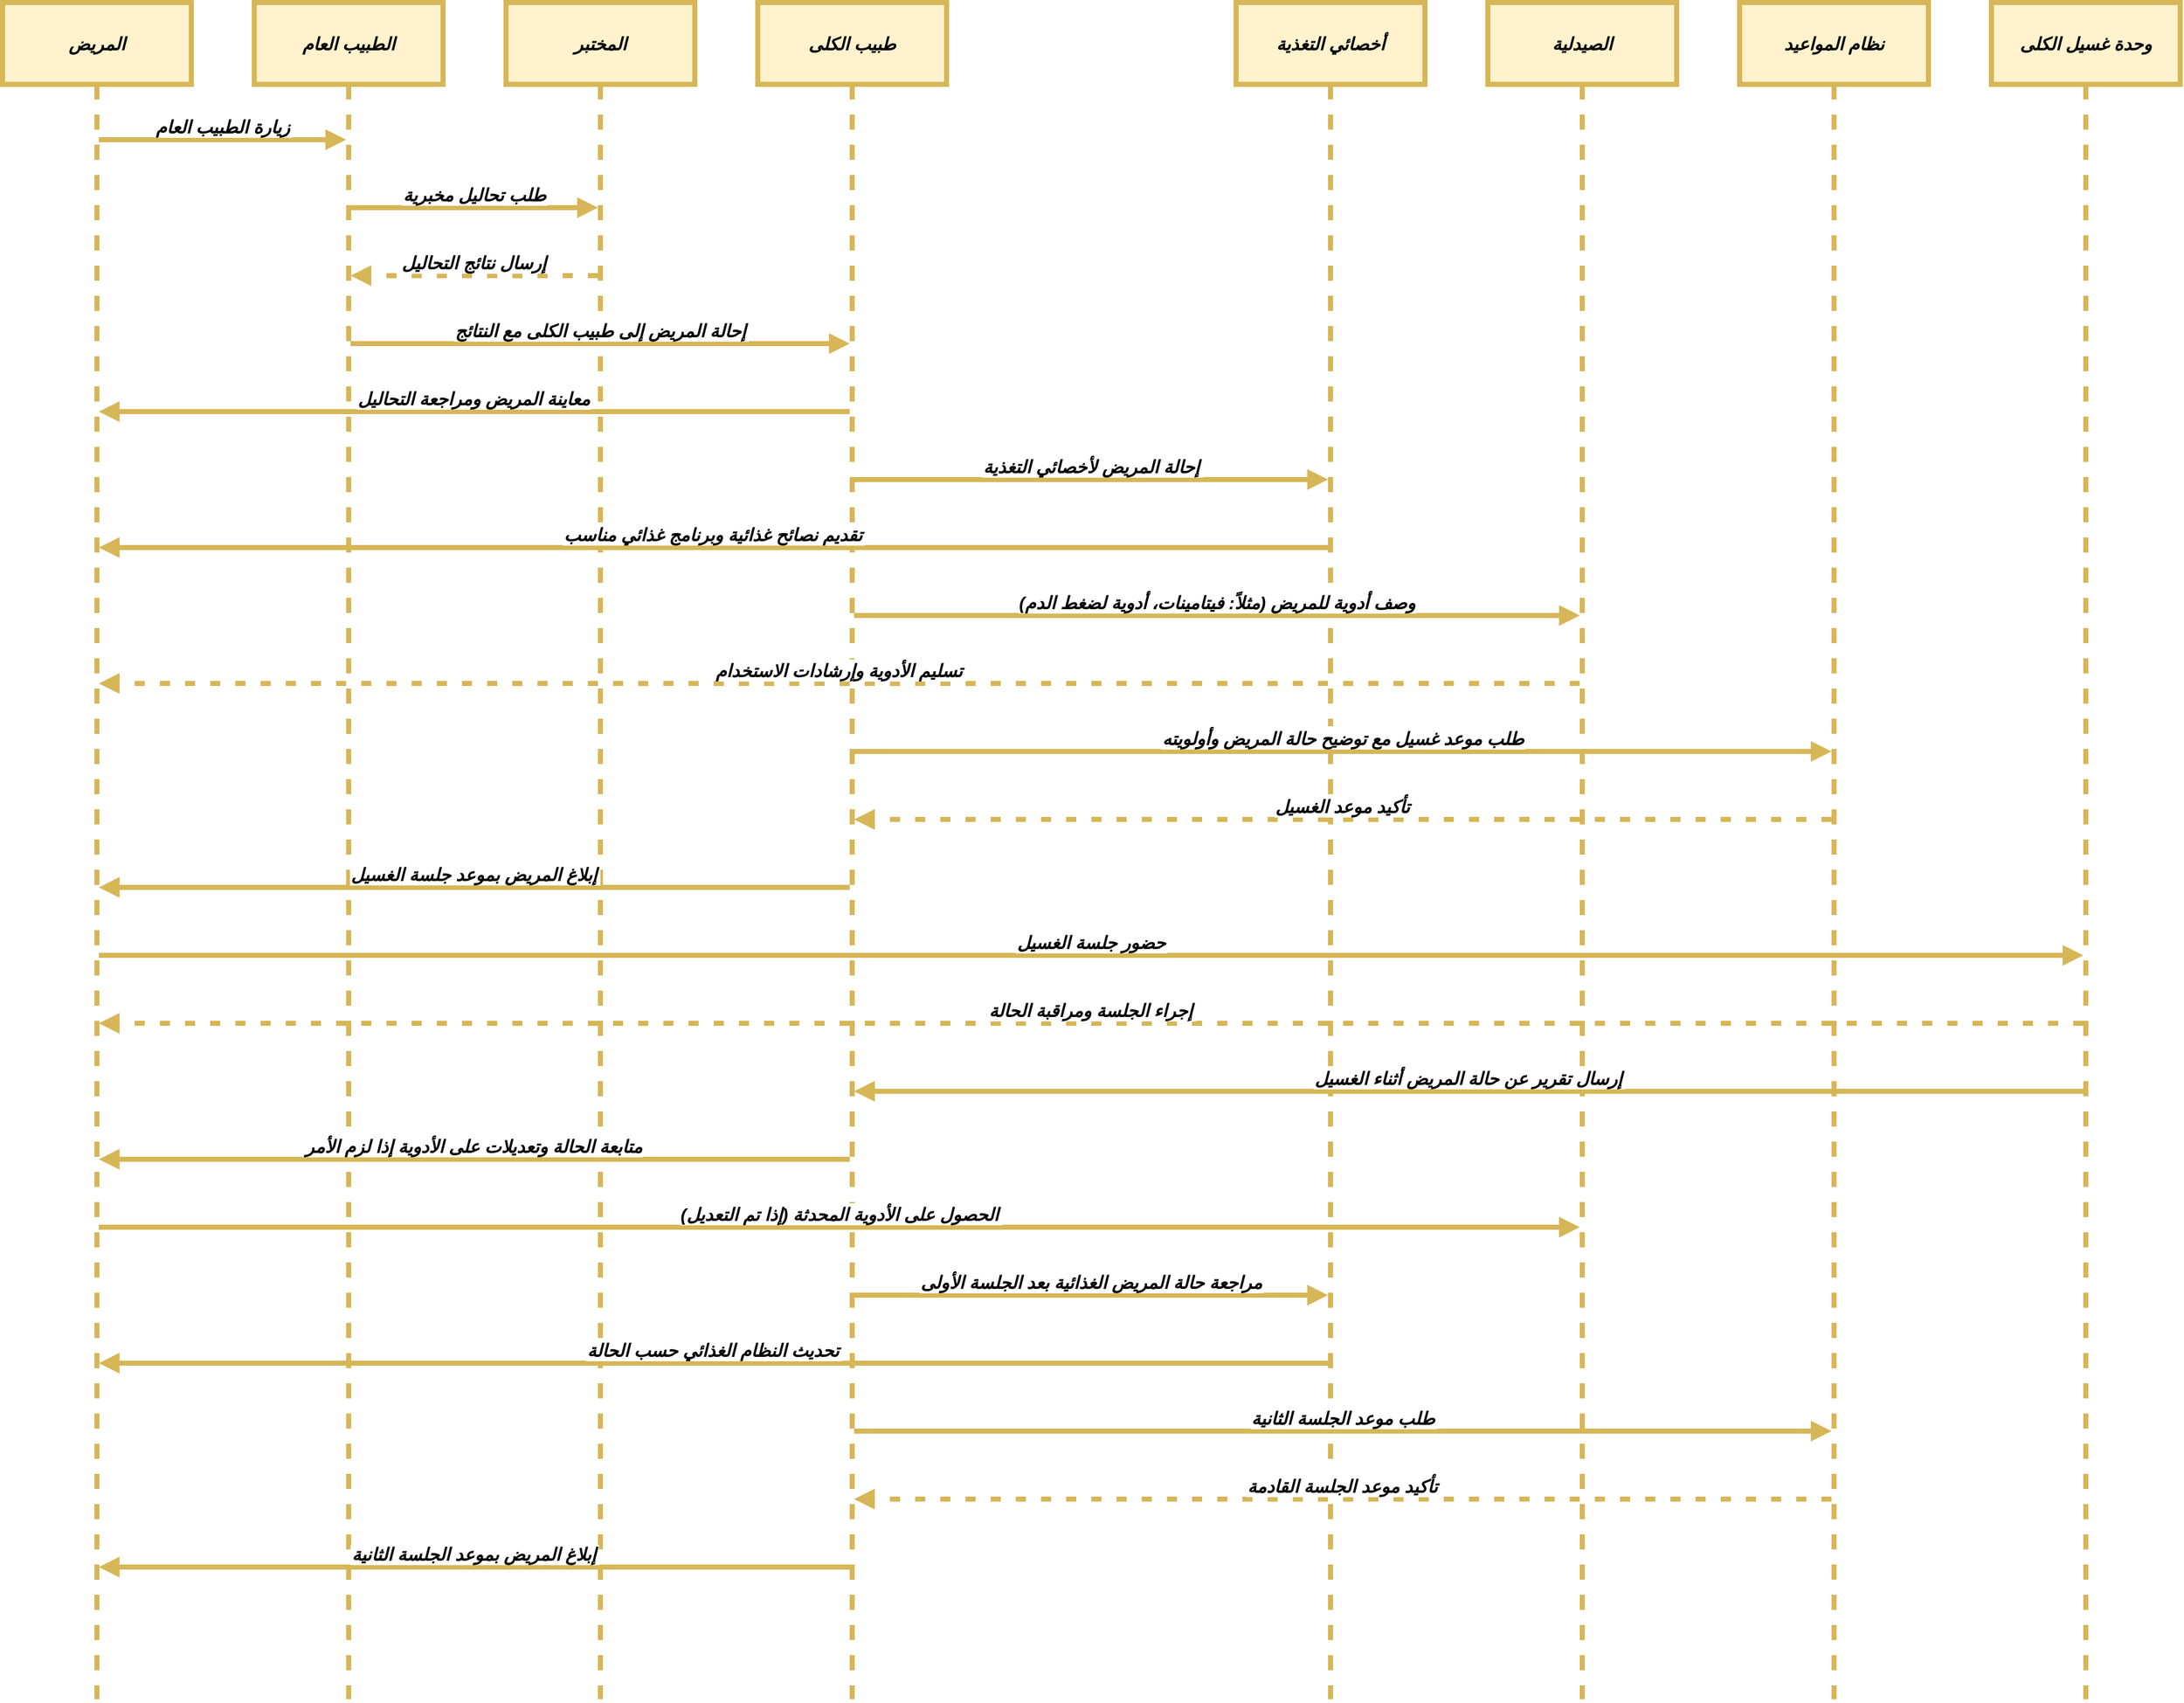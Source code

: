 <mxfile version="26.0.11">
  <diagram name="Page-1" id="xpbaxxYKT5AD7QV_elxN">
    <mxGraphModel dx="2196" dy="-2033" grid="1" gridSize="10" guides="1" tooltips="1" connect="1" arrows="1" fold="1" page="1" pageScale="1" pageWidth="850" pageHeight="1100" math="0" shadow="0">
      <root>
        <mxCell id="0" />
        <mxCell id="1" parent="0" />
        <mxCell id="uzLeT-ftwqVu-U7Tmw_t-133" value="" style="group;movable=1;resizable=1;rotatable=1;deletable=1;editable=1;locked=0;connectable=1;" vertex="1" connectable="0" parent="1">
          <mxGeometry x="20" y="3890" width="1730" height="1348" as="geometry" />
        </mxCell>
        <mxCell id="uzLeT-ftwqVu-U7Tmw_t-103" value="المريض" style="shape=umlLifeline;perimeter=lifelinePerimeter;whiteSpace=wrap;container=1;dropTarget=0;collapsible=0;recursiveResize=0;outlineConnect=0;portConstraint=eastwest;newEdgeStyle={&quot;edgeStyle&quot;:&quot;elbowEdgeStyle&quot;,&quot;elbow&quot;:&quot;vertical&quot;,&quot;curved&quot;:0,&quot;rounded&quot;:0};size=65;fontStyle=3;fontSize=14;fillColor=#fff2cc;strokeColor=#d6b656;strokeWidth=4;movable=1;resizable=1;rotatable=1;deletable=1;editable=1;locked=0;connectable=1;" vertex="1" parent="uzLeT-ftwqVu-U7Tmw_t-133">
          <mxGeometry width="150" height="1348" as="geometry" />
        </mxCell>
        <mxCell id="uzLeT-ftwqVu-U7Tmw_t-104" value="الطبيب العام" style="shape=umlLifeline;perimeter=lifelinePerimeter;whiteSpace=wrap;container=1;dropTarget=0;collapsible=0;recursiveResize=0;outlineConnect=0;portConstraint=eastwest;newEdgeStyle={&quot;edgeStyle&quot;:&quot;elbowEdgeStyle&quot;,&quot;elbow&quot;:&quot;vertical&quot;,&quot;curved&quot;:0,&quot;rounded&quot;:0};size=65;fontStyle=3;fontSize=14;fillColor=#fff2cc;strokeColor=#d6b656;strokeWidth=4;movable=1;resizable=1;rotatable=1;deletable=1;editable=1;locked=0;connectable=1;" vertex="1" parent="uzLeT-ftwqVu-U7Tmw_t-133">
          <mxGeometry x="200" width="150" height="1348" as="geometry" />
        </mxCell>
        <mxCell id="uzLeT-ftwqVu-U7Tmw_t-105" value="المختبر" style="shape=umlLifeline;perimeter=lifelinePerimeter;whiteSpace=wrap;container=1;dropTarget=0;collapsible=0;recursiveResize=0;outlineConnect=0;portConstraint=eastwest;newEdgeStyle={&quot;edgeStyle&quot;:&quot;elbowEdgeStyle&quot;,&quot;elbow&quot;:&quot;vertical&quot;,&quot;curved&quot;:0,&quot;rounded&quot;:0};size=65;fontStyle=3;fontSize=14;fillColor=#fff2cc;strokeColor=#d6b656;strokeWidth=4;movable=1;resizable=1;rotatable=1;deletable=1;editable=1;locked=0;connectable=1;" vertex="1" parent="uzLeT-ftwqVu-U7Tmw_t-133">
          <mxGeometry x="400" width="150" height="1348" as="geometry" />
        </mxCell>
        <mxCell id="uzLeT-ftwqVu-U7Tmw_t-106" value="طبيب الكلى" style="shape=umlLifeline;perimeter=lifelinePerimeter;whiteSpace=wrap;container=1;dropTarget=0;collapsible=0;recursiveResize=0;outlineConnect=0;portConstraint=eastwest;newEdgeStyle={&quot;edgeStyle&quot;:&quot;elbowEdgeStyle&quot;,&quot;elbow&quot;:&quot;vertical&quot;,&quot;curved&quot;:0,&quot;rounded&quot;:0};size=65;fontStyle=3;fontSize=14;fillColor=#fff2cc;strokeColor=#d6b656;strokeWidth=4;movable=1;resizable=1;rotatable=1;deletable=1;editable=1;locked=0;connectable=1;" vertex="1" parent="uzLeT-ftwqVu-U7Tmw_t-133">
          <mxGeometry x="600" width="150" height="1348" as="geometry" />
        </mxCell>
        <mxCell id="uzLeT-ftwqVu-U7Tmw_t-107" value="أخصائي التغذية" style="shape=umlLifeline;perimeter=lifelinePerimeter;whiteSpace=wrap;container=1;dropTarget=0;collapsible=0;recursiveResize=0;outlineConnect=0;portConstraint=eastwest;newEdgeStyle={&quot;edgeStyle&quot;:&quot;elbowEdgeStyle&quot;,&quot;elbow&quot;:&quot;vertical&quot;,&quot;curved&quot;:0,&quot;rounded&quot;:0};size=65;fontStyle=3;fontSize=14;fillColor=#fff2cc;strokeColor=#d6b656;strokeWidth=4;movable=1;resizable=1;rotatable=1;deletable=1;editable=1;locked=0;connectable=1;" vertex="1" parent="uzLeT-ftwqVu-U7Tmw_t-133">
          <mxGeometry x="980" width="150" height="1348" as="geometry" />
        </mxCell>
        <mxCell id="uzLeT-ftwqVu-U7Tmw_t-108" value="الصيدلية" style="shape=umlLifeline;perimeter=lifelinePerimeter;whiteSpace=wrap;container=1;dropTarget=0;collapsible=0;recursiveResize=0;outlineConnect=0;portConstraint=eastwest;newEdgeStyle={&quot;edgeStyle&quot;:&quot;elbowEdgeStyle&quot;,&quot;elbow&quot;:&quot;vertical&quot;,&quot;curved&quot;:0,&quot;rounded&quot;:0};size=65;fontStyle=3;fontSize=14;fillColor=#fff2cc;strokeColor=#d6b656;strokeWidth=4;movable=1;resizable=1;rotatable=1;deletable=1;editable=1;locked=0;connectable=1;" vertex="1" parent="uzLeT-ftwqVu-U7Tmw_t-133">
          <mxGeometry x="1180" width="150" height="1348" as="geometry" />
        </mxCell>
        <mxCell id="uzLeT-ftwqVu-U7Tmw_t-109" value="نظام المواعيد" style="shape=umlLifeline;perimeter=lifelinePerimeter;whiteSpace=wrap;container=1;dropTarget=0;collapsible=0;recursiveResize=0;outlineConnect=0;portConstraint=eastwest;newEdgeStyle={&quot;edgeStyle&quot;:&quot;elbowEdgeStyle&quot;,&quot;elbow&quot;:&quot;vertical&quot;,&quot;curved&quot;:0,&quot;rounded&quot;:0};size=65;fontStyle=3;fontSize=14;fillColor=#fff2cc;strokeColor=#d6b656;strokeWidth=4;movable=1;resizable=1;rotatable=1;deletable=1;editable=1;locked=0;connectable=1;" vertex="1" parent="uzLeT-ftwqVu-U7Tmw_t-133">
          <mxGeometry x="1380" width="150" height="1348" as="geometry" />
        </mxCell>
        <mxCell id="uzLeT-ftwqVu-U7Tmw_t-110" value="وحدة غسيل الكلى" style="shape=umlLifeline;perimeter=lifelinePerimeter;whiteSpace=wrap;container=1;dropTarget=0;collapsible=0;recursiveResize=0;outlineConnect=0;portConstraint=eastwest;newEdgeStyle={&quot;edgeStyle&quot;:&quot;elbowEdgeStyle&quot;,&quot;elbow&quot;:&quot;vertical&quot;,&quot;curved&quot;:0,&quot;rounded&quot;:0};size=65;fontStyle=3;fontSize=14;fillColor=#fff2cc;strokeColor=#d6b656;strokeWidth=4;movable=1;resizable=1;rotatable=1;deletable=1;editable=1;locked=0;connectable=1;" vertex="1" parent="uzLeT-ftwqVu-U7Tmw_t-133">
          <mxGeometry x="1580" width="150" height="1348" as="geometry" />
        </mxCell>
        <mxCell id="uzLeT-ftwqVu-U7Tmw_t-111" value="زيارة الطبيب العام" style="verticalAlign=bottom;edgeStyle=elbowEdgeStyle;elbow=vertical;curved=0;rounded=0;endArrow=block;fontStyle=3;fontSize=14;fillColor=#fff2cc;strokeColor=#d6b656;strokeWidth=4;movable=1;resizable=1;rotatable=1;deletable=1;editable=1;locked=0;connectable=1;" edge="1" parent="uzLeT-ftwqVu-U7Tmw_t-133" source="uzLeT-ftwqVu-U7Tmw_t-103" target="uzLeT-ftwqVu-U7Tmw_t-104">
          <mxGeometry relative="1" as="geometry">
            <Array as="points">
              <mxPoint x="184" y="109" />
            </Array>
          </mxGeometry>
        </mxCell>
        <mxCell id="uzLeT-ftwqVu-U7Tmw_t-112" value="طلب تحاليل مخبرية" style="verticalAlign=bottom;edgeStyle=elbowEdgeStyle;elbow=vertical;curved=0;rounded=0;endArrow=block;fontStyle=3;fontSize=14;fillColor=#fff2cc;strokeColor=#d6b656;strokeWidth=4;movable=1;resizable=1;rotatable=1;deletable=1;editable=1;locked=0;connectable=1;" edge="1" parent="uzLeT-ftwqVu-U7Tmw_t-133" source="uzLeT-ftwqVu-U7Tmw_t-104" target="uzLeT-ftwqVu-U7Tmw_t-105">
          <mxGeometry relative="1" as="geometry">
            <Array as="points">
              <mxPoint x="384" y="163" />
            </Array>
          </mxGeometry>
        </mxCell>
        <mxCell id="uzLeT-ftwqVu-U7Tmw_t-113" value="إرسال نتائج التحاليل" style="verticalAlign=bottom;edgeStyle=elbowEdgeStyle;elbow=vertical;curved=0;rounded=0;dashed=1;dashPattern=2 3;endArrow=block;fontStyle=3;fontSize=14;fillColor=#fff2cc;strokeColor=#d6b656;strokeWidth=4;movable=1;resizable=1;rotatable=1;deletable=1;editable=1;locked=0;connectable=1;" edge="1" parent="uzLeT-ftwqVu-U7Tmw_t-133" source="uzLeT-ftwqVu-U7Tmw_t-105" target="uzLeT-ftwqVu-U7Tmw_t-104">
          <mxGeometry relative="1" as="geometry">
            <Array as="points">
              <mxPoint x="387" y="217" />
            </Array>
          </mxGeometry>
        </mxCell>
        <mxCell id="uzLeT-ftwqVu-U7Tmw_t-114" value="إحالة المريض إلى طبيب الكلى مع النتائج" style="verticalAlign=bottom;edgeStyle=elbowEdgeStyle;elbow=vertical;curved=0;rounded=0;endArrow=block;fontStyle=3;fontSize=14;fillColor=#fff2cc;strokeColor=#d6b656;strokeWidth=4;movable=1;resizable=1;rotatable=1;deletable=1;editable=1;locked=0;connectable=1;" edge="1" parent="uzLeT-ftwqVu-U7Tmw_t-133" source="uzLeT-ftwqVu-U7Tmw_t-104" target="uzLeT-ftwqVu-U7Tmw_t-106">
          <mxGeometry relative="1" as="geometry">
            <Array as="points">
              <mxPoint x="484" y="271" />
            </Array>
          </mxGeometry>
        </mxCell>
        <mxCell id="uzLeT-ftwqVu-U7Tmw_t-115" value="معاينة المريض ومراجعة التحاليل" style="verticalAlign=bottom;edgeStyle=elbowEdgeStyle;elbow=vertical;curved=0;rounded=0;endArrow=block;fontStyle=3;fontSize=14;fillColor=#fff2cc;strokeColor=#d6b656;strokeWidth=4;movable=1;resizable=1;rotatable=1;deletable=1;editable=1;locked=0;connectable=1;" edge="1" parent="uzLeT-ftwqVu-U7Tmw_t-133" source="uzLeT-ftwqVu-U7Tmw_t-106" target="uzLeT-ftwqVu-U7Tmw_t-103">
          <mxGeometry relative="1" as="geometry">
            <Array as="points">
              <mxPoint x="387" y="325" />
            </Array>
          </mxGeometry>
        </mxCell>
        <mxCell id="uzLeT-ftwqVu-U7Tmw_t-116" value="إحالة المريض لأخصائي التغذية" style="verticalAlign=bottom;edgeStyle=elbowEdgeStyle;elbow=vertical;curved=0;rounded=0;endArrow=block;fontStyle=3;fontSize=14;fillColor=#fff2cc;strokeColor=#d6b656;strokeWidth=4;movable=1;resizable=1;rotatable=1;deletable=1;editable=1;locked=0;connectable=1;" edge="1" parent="uzLeT-ftwqVu-U7Tmw_t-133" source="uzLeT-ftwqVu-U7Tmw_t-106" target="uzLeT-ftwqVu-U7Tmw_t-107">
          <mxGeometry relative="1" as="geometry">
            <Array as="points">
              <mxPoint x="874" y="379" />
            </Array>
          </mxGeometry>
        </mxCell>
        <mxCell id="uzLeT-ftwqVu-U7Tmw_t-117" value="تقديم نصائح غذائية وبرنامج غذائي مناسب" style="verticalAlign=bottom;edgeStyle=elbowEdgeStyle;elbow=vertical;curved=0;rounded=0;endArrow=block;fontStyle=3;fontSize=14;fillColor=#fff2cc;strokeColor=#d6b656;strokeWidth=4;movable=1;resizable=1;rotatable=1;deletable=1;editable=1;locked=0;connectable=1;" edge="1" parent="uzLeT-ftwqVu-U7Tmw_t-133" source="uzLeT-ftwqVu-U7Tmw_t-107" target="uzLeT-ftwqVu-U7Tmw_t-103">
          <mxGeometry relative="1" as="geometry">
            <Array as="points">
              <mxPoint x="577" y="433" />
            </Array>
          </mxGeometry>
        </mxCell>
        <mxCell id="uzLeT-ftwqVu-U7Tmw_t-118" value="وصف أدوية للمريض (مثلاً: فيتامينات، أدوية لضغط الدم)" style="verticalAlign=bottom;edgeStyle=elbowEdgeStyle;elbow=vertical;curved=0;rounded=0;endArrow=block;fontStyle=3;fontSize=14;fillColor=#fff2cc;strokeColor=#d6b656;strokeWidth=4;movable=1;resizable=1;rotatable=1;deletable=1;editable=1;locked=0;connectable=1;" edge="1" parent="uzLeT-ftwqVu-U7Tmw_t-133" source="uzLeT-ftwqVu-U7Tmw_t-106" target="uzLeT-ftwqVu-U7Tmw_t-108">
          <mxGeometry relative="1" as="geometry">
            <Array as="points">
              <mxPoint x="974" y="487" />
            </Array>
          </mxGeometry>
        </mxCell>
        <mxCell id="uzLeT-ftwqVu-U7Tmw_t-119" value="تسليم الأدوية وإرشادات الاستخدام" style="verticalAlign=bottom;edgeStyle=elbowEdgeStyle;elbow=vertical;curved=0;rounded=0;dashed=1;dashPattern=2 3;endArrow=block;fontStyle=3;fontSize=14;fillColor=#fff2cc;strokeColor=#d6b656;strokeWidth=4;movable=1;resizable=1;rotatable=1;deletable=1;editable=1;locked=0;connectable=1;" edge="1" parent="uzLeT-ftwqVu-U7Tmw_t-133" source="uzLeT-ftwqVu-U7Tmw_t-108" target="uzLeT-ftwqVu-U7Tmw_t-103">
          <mxGeometry relative="1" as="geometry">
            <Array as="points">
              <mxPoint x="677" y="541" />
            </Array>
          </mxGeometry>
        </mxCell>
        <mxCell id="uzLeT-ftwqVu-U7Tmw_t-120" value="طلب موعد غسيل مع توضيح حالة المريض وأولويته" style="verticalAlign=bottom;edgeStyle=elbowEdgeStyle;elbow=vertical;curved=0;rounded=0;endArrow=block;fontStyle=3;fontSize=14;fillColor=#fff2cc;strokeColor=#d6b656;strokeWidth=4;movable=1;resizable=1;rotatable=1;deletable=1;editable=1;locked=0;connectable=1;" edge="1" parent="uzLeT-ftwqVu-U7Tmw_t-133" source="uzLeT-ftwqVu-U7Tmw_t-106" target="uzLeT-ftwqVu-U7Tmw_t-109">
          <mxGeometry relative="1" as="geometry">
            <Array as="points">
              <mxPoint x="1074" y="595" />
            </Array>
          </mxGeometry>
        </mxCell>
        <mxCell id="uzLeT-ftwqVu-U7Tmw_t-121" value="تأكيد موعد الغسيل" style="verticalAlign=bottom;edgeStyle=elbowEdgeStyle;elbow=vertical;curved=0;rounded=0;dashed=1;dashPattern=2 3;endArrow=block;fontStyle=3;fontSize=14;fillColor=#fff2cc;strokeColor=#d6b656;strokeWidth=4;movable=1;resizable=1;rotatable=1;deletable=1;editable=1;locked=0;connectable=1;" edge="1" parent="uzLeT-ftwqVu-U7Tmw_t-133" source="uzLeT-ftwqVu-U7Tmw_t-109" target="uzLeT-ftwqVu-U7Tmw_t-106">
          <mxGeometry relative="1" as="geometry">
            <Array as="points">
              <mxPoint x="1077" y="649" />
            </Array>
          </mxGeometry>
        </mxCell>
        <mxCell id="uzLeT-ftwqVu-U7Tmw_t-122" value="إبلاغ المريض بموعد جلسة الغسيل" style="verticalAlign=bottom;edgeStyle=elbowEdgeStyle;elbow=vertical;curved=0;rounded=0;endArrow=block;fontStyle=3;fontSize=14;fillColor=#fff2cc;strokeColor=#d6b656;strokeWidth=4;movable=1;resizable=1;rotatable=1;deletable=1;editable=1;locked=0;connectable=1;" edge="1" parent="uzLeT-ftwqVu-U7Tmw_t-133" source="uzLeT-ftwqVu-U7Tmw_t-106" target="uzLeT-ftwqVu-U7Tmw_t-103">
          <mxGeometry relative="1" as="geometry">
            <Array as="points">
              <mxPoint x="387" y="703" />
            </Array>
          </mxGeometry>
        </mxCell>
        <mxCell id="uzLeT-ftwqVu-U7Tmw_t-123" value="حضور جلسة الغسيل" style="verticalAlign=bottom;edgeStyle=elbowEdgeStyle;elbow=vertical;curved=0;rounded=0;endArrow=block;fontStyle=3;fontSize=14;fillColor=#fff2cc;strokeColor=#d6b656;strokeWidth=4;movable=1;resizable=1;rotatable=1;deletable=1;editable=1;locked=0;connectable=1;" edge="1" parent="uzLeT-ftwqVu-U7Tmw_t-133" source="uzLeT-ftwqVu-U7Tmw_t-103" target="uzLeT-ftwqVu-U7Tmw_t-110">
          <mxGeometry relative="1" as="geometry">
            <Array as="points">
              <mxPoint x="874" y="757" />
            </Array>
          </mxGeometry>
        </mxCell>
        <mxCell id="uzLeT-ftwqVu-U7Tmw_t-124" value="إجراء الجلسة ومراقبة الحالة" style="verticalAlign=bottom;edgeStyle=elbowEdgeStyle;elbow=vertical;curved=0;rounded=0;dashed=1;dashPattern=2 3;endArrow=block;fontStyle=3;fontSize=14;fillColor=#fff2cc;strokeColor=#d6b656;strokeWidth=4;movable=1;resizable=1;rotatable=1;deletable=1;editable=1;locked=0;connectable=1;" edge="1" parent="uzLeT-ftwqVu-U7Tmw_t-133" source="uzLeT-ftwqVu-U7Tmw_t-110" target="uzLeT-ftwqVu-U7Tmw_t-103">
          <mxGeometry relative="1" as="geometry">
            <Array as="points">
              <mxPoint x="877" y="811" />
            </Array>
          </mxGeometry>
        </mxCell>
        <mxCell id="uzLeT-ftwqVu-U7Tmw_t-125" value="إرسال تقرير عن حالة المريض أثناء الغسيل" style="verticalAlign=bottom;edgeStyle=elbowEdgeStyle;elbow=vertical;curved=0;rounded=0;endArrow=block;fontStyle=3;fontSize=14;fillColor=#fff2cc;strokeColor=#d6b656;strokeWidth=4;movable=1;resizable=1;rotatable=1;deletable=1;editable=1;locked=0;connectable=1;" edge="1" parent="uzLeT-ftwqVu-U7Tmw_t-133" source="uzLeT-ftwqVu-U7Tmw_t-110" target="uzLeT-ftwqVu-U7Tmw_t-106">
          <mxGeometry relative="1" as="geometry">
            <Array as="points">
              <mxPoint x="1177" y="865" />
            </Array>
          </mxGeometry>
        </mxCell>
        <mxCell id="uzLeT-ftwqVu-U7Tmw_t-126" value="متابعة الحالة وتعديلات على الأدوية إذا لزم الأمر" style="verticalAlign=bottom;edgeStyle=elbowEdgeStyle;elbow=vertical;curved=0;rounded=0;endArrow=block;fontStyle=3;fontSize=14;fillColor=#fff2cc;strokeColor=#d6b656;strokeWidth=4;movable=1;resizable=1;rotatable=1;deletable=1;editable=1;locked=0;connectable=1;" edge="1" parent="uzLeT-ftwqVu-U7Tmw_t-133" source="uzLeT-ftwqVu-U7Tmw_t-106" target="uzLeT-ftwqVu-U7Tmw_t-103">
          <mxGeometry relative="1" as="geometry">
            <Array as="points">
              <mxPoint x="387" y="919" />
            </Array>
          </mxGeometry>
        </mxCell>
        <mxCell id="uzLeT-ftwqVu-U7Tmw_t-127" value="الحصول على الأدوية المحدثة (إذا تم التعديل)" style="verticalAlign=bottom;edgeStyle=elbowEdgeStyle;elbow=vertical;curved=0;rounded=0;endArrow=block;fontStyle=3;fontSize=14;fillColor=#fff2cc;strokeColor=#d6b656;strokeWidth=4;movable=1;resizable=1;rotatable=1;deletable=1;editable=1;locked=0;connectable=1;" edge="1" parent="uzLeT-ftwqVu-U7Tmw_t-133" source="uzLeT-ftwqVu-U7Tmw_t-103" target="uzLeT-ftwqVu-U7Tmw_t-108">
          <mxGeometry relative="1" as="geometry">
            <Array as="points">
              <mxPoint x="674" y="973" />
            </Array>
          </mxGeometry>
        </mxCell>
        <mxCell id="uzLeT-ftwqVu-U7Tmw_t-128" value="مراجعة حالة المريض الغذائية بعد الجلسة الأولى" style="verticalAlign=bottom;edgeStyle=elbowEdgeStyle;elbow=vertical;curved=0;rounded=0;endArrow=block;fontStyle=3;fontSize=14;fillColor=#fff2cc;strokeColor=#d6b656;strokeWidth=4;movable=1;resizable=1;rotatable=1;deletable=1;editable=1;locked=0;connectable=1;" edge="1" parent="uzLeT-ftwqVu-U7Tmw_t-133" source="uzLeT-ftwqVu-U7Tmw_t-106" target="uzLeT-ftwqVu-U7Tmw_t-107">
          <mxGeometry relative="1" as="geometry">
            <Array as="points">
              <mxPoint x="874" y="1027" />
            </Array>
          </mxGeometry>
        </mxCell>
        <mxCell id="uzLeT-ftwqVu-U7Tmw_t-129" value="تحديث النظام الغذائي حسب الحالة" style="verticalAlign=bottom;edgeStyle=elbowEdgeStyle;elbow=vertical;curved=0;rounded=0;endArrow=block;fontStyle=3;fontSize=14;fillColor=#fff2cc;strokeColor=#d6b656;strokeWidth=4;movable=1;resizable=1;rotatable=1;deletable=1;editable=1;locked=0;connectable=1;" edge="1" parent="uzLeT-ftwqVu-U7Tmw_t-133" source="uzLeT-ftwqVu-U7Tmw_t-107" target="uzLeT-ftwqVu-U7Tmw_t-103">
          <mxGeometry relative="1" as="geometry">
            <Array as="points">
              <mxPoint x="577" y="1081" />
            </Array>
          </mxGeometry>
        </mxCell>
        <mxCell id="uzLeT-ftwqVu-U7Tmw_t-130" value="طلب موعد الجلسة الثانية" style="verticalAlign=bottom;edgeStyle=elbowEdgeStyle;elbow=vertical;curved=0;rounded=0;endArrow=block;fontStyle=3;fontSize=14;fillColor=#fff2cc;strokeColor=#d6b656;strokeWidth=4;movable=1;resizable=1;rotatable=1;deletable=1;editable=1;locked=0;connectable=1;" edge="1" parent="uzLeT-ftwqVu-U7Tmw_t-133" source="uzLeT-ftwqVu-U7Tmw_t-106" target="uzLeT-ftwqVu-U7Tmw_t-109">
          <mxGeometry relative="1" as="geometry">
            <Array as="points">
              <mxPoint x="1074" y="1135" />
            </Array>
          </mxGeometry>
        </mxCell>
        <mxCell id="uzLeT-ftwqVu-U7Tmw_t-131" value="تأكيد موعد الجلسة القادمة" style="verticalAlign=bottom;edgeStyle=elbowEdgeStyle;elbow=vertical;curved=0;rounded=0;dashed=1;dashPattern=2 3;endArrow=block;fontStyle=3;fontSize=14;fillColor=#fff2cc;strokeColor=#d6b656;strokeWidth=4;movable=1;resizable=1;rotatable=1;deletable=1;editable=1;locked=0;connectable=1;" edge="1" parent="uzLeT-ftwqVu-U7Tmw_t-133" source="uzLeT-ftwqVu-U7Tmw_t-109" target="uzLeT-ftwqVu-U7Tmw_t-106">
          <mxGeometry relative="1" as="geometry">
            <Array as="points">
              <mxPoint x="1077" y="1189" />
            </Array>
          </mxGeometry>
        </mxCell>
        <mxCell id="uzLeT-ftwqVu-U7Tmw_t-132" value="إبلاغ المريض بموعد الجلسة الثانية" style="verticalAlign=bottom;edgeStyle=elbowEdgeStyle;elbow=vertical;curved=0;rounded=0;endArrow=block;fontStyle=3;fontSize=14;fillColor=#fff2cc;strokeColor=#d6b656;strokeWidth=4;movable=1;resizable=1;rotatable=1;deletable=1;editable=1;locked=0;connectable=1;" edge="1" parent="uzLeT-ftwqVu-U7Tmw_t-133" source="uzLeT-ftwqVu-U7Tmw_t-106" target="uzLeT-ftwqVu-U7Tmw_t-103">
          <mxGeometry relative="1" as="geometry">
            <Array as="points">
              <mxPoint x="387" y="1243" />
            </Array>
          </mxGeometry>
        </mxCell>
      </root>
    </mxGraphModel>
  </diagram>
</mxfile>
